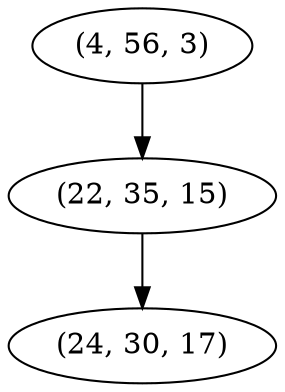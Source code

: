 digraph tree {
    "(4, 56, 3)";
    "(22, 35, 15)";
    "(24, 30, 17)";
    "(4, 56, 3)" -> "(22, 35, 15)";
    "(22, 35, 15)" -> "(24, 30, 17)";
}

